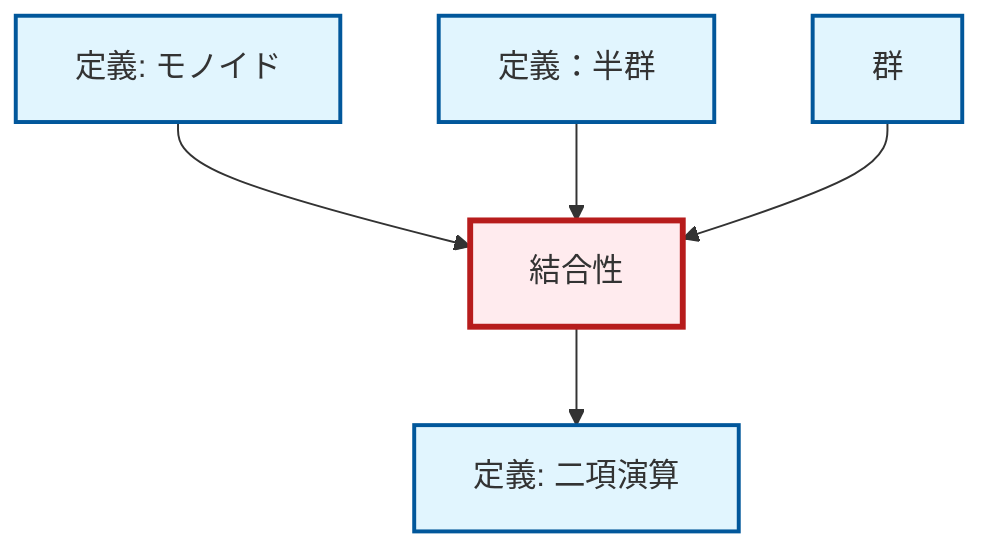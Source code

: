 graph TD
    classDef definition fill:#e1f5fe,stroke:#01579b,stroke-width:2px
    classDef theorem fill:#f3e5f5,stroke:#4a148c,stroke-width:2px
    classDef axiom fill:#fff3e0,stroke:#e65100,stroke-width:2px
    classDef example fill:#e8f5e9,stroke:#1b5e20,stroke-width:2px
    classDef current fill:#ffebee,stroke:#b71c1c,stroke-width:3px
    def-binary-operation["定義: 二項演算"]:::definition
    def-group["群"]:::definition
    def-monoid["定義: モノイド"]:::definition
    def-associativity["結合性"]:::definition
    def-semigroup["定義：半群"]:::definition
    def-associativity --> def-binary-operation
    def-monoid --> def-associativity
    def-semigroup --> def-associativity
    def-group --> def-associativity
    class def-associativity current